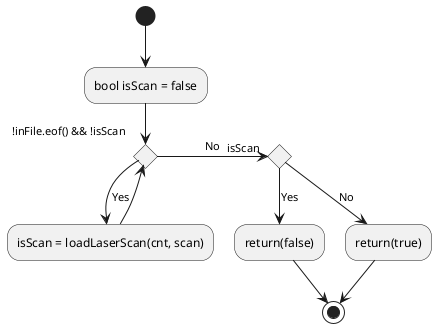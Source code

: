 @startuml

/'
    read single scan data
    input1: size_t cnt
    input2: Scan2D &scan
'/

(*) --> "bool isScan = false"
--> if "!inFile.eof() && !isScan" as while_f then
--> [Yes] "isScan = loadLaserScan(cnt, scan)"
--> while_f
else
-> [No] if "isScan"
--> [Yes] "return(false)"
--> (*)
else
--> [No] "return(true)"
--> (*)

@enduml